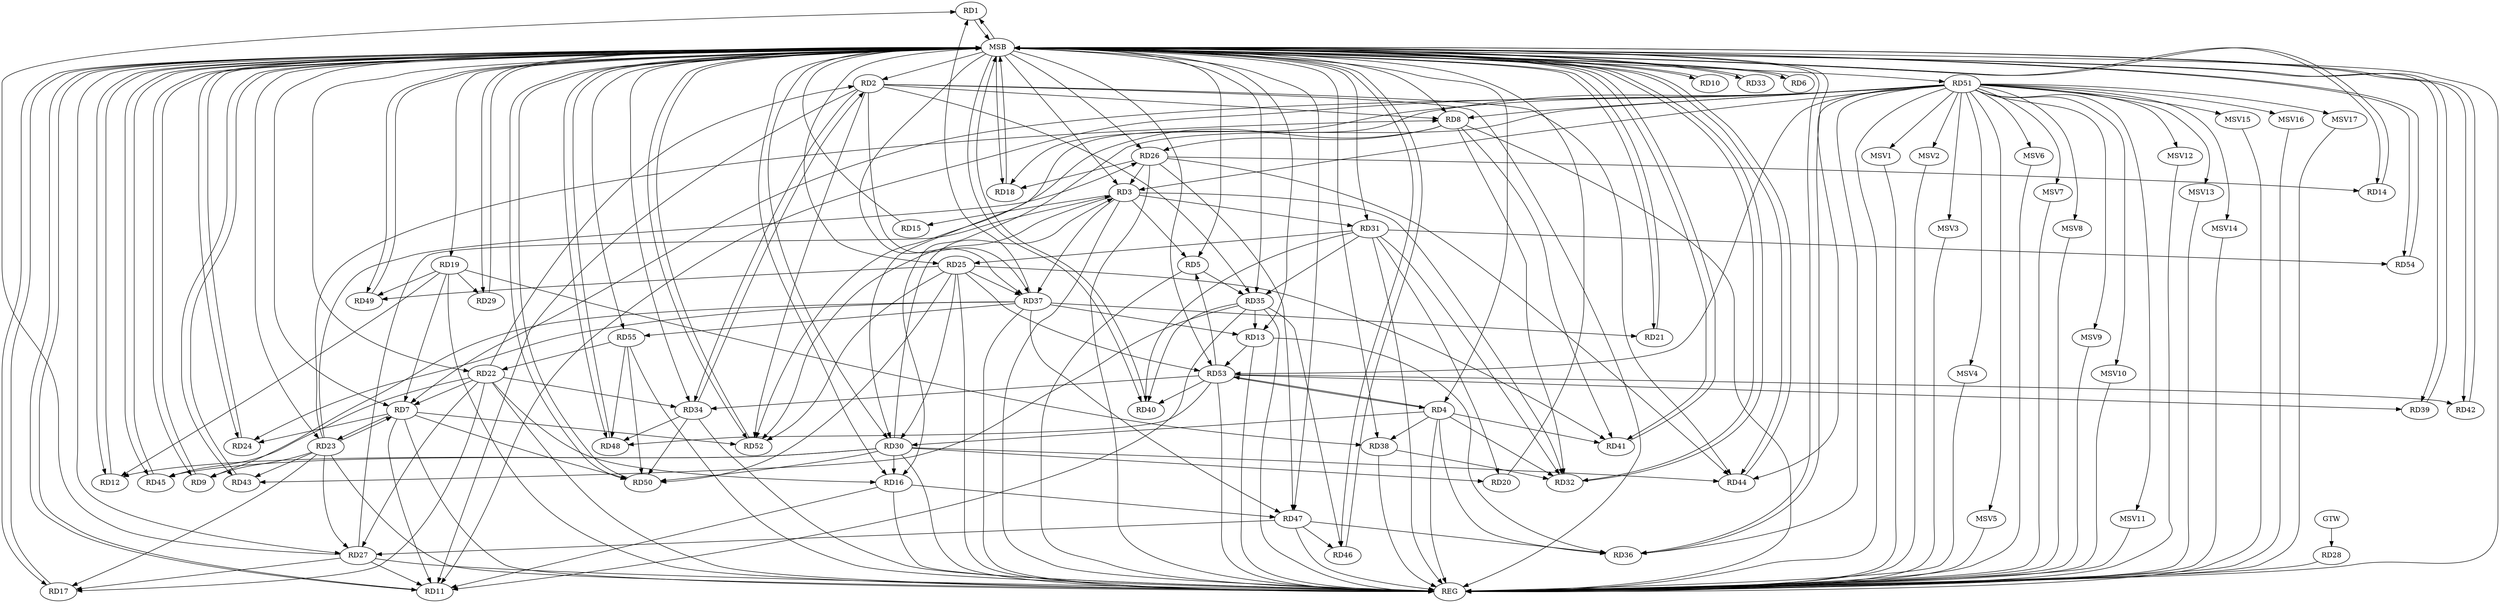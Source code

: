strict digraph G {
  RD1 [ label="RD1" ];
  RD2 [ label="RD2" ];
  RD3 [ label="RD3" ];
  RD4 [ label="RD4" ];
  RD5 [ label="RD5" ];
  RD6 [ label="RD6" ];
  RD7 [ label="RD7" ];
  RD8 [ label="RD8" ];
  RD9 [ label="RD9" ];
  RD10 [ label="RD10" ];
  RD11 [ label="RD11" ];
  RD12 [ label="RD12" ];
  RD13 [ label="RD13" ];
  RD14 [ label="RD14" ];
  RD15 [ label="RD15" ];
  RD16 [ label="RD16" ];
  RD17 [ label="RD17" ];
  RD18 [ label="RD18" ];
  RD19 [ label="RD19" ];
  RD20 [ label="RD20" ];
  RD21 [ label="RD21" ];
  RD22 [ label="RD22" ];
  RD23 [ label="RD23" ];
  RD24 [ label="RD24" ];
  RD25 [ label="RD25" ];
  RD26 [ label="RD26" ];
  RD27 [ label="RD27" ];
  RD28 [ label="RD28" ];
  RD29 [ label="RD29" ];
  RD30 [ label="RD30" ];
  RD31 [ label="RD31" ];
  RD32 [ label="RD32" ];
  RD33 [ label="RD33" ];
  RD34 [ label="RD34" ];
  RD35 [ label="RD35" ];
  RD36 [ label="RD36" ];
  RD37 [ label="RD37" ];
  RD38 [ label="RD38" ];
  RD39 [ label="RD39" ];
  RD40 [ label="RD40" ];
  RD41 [ label="RD41" ];
  RD42 [ label="RD42" ];
  RD43 [ label="RD43" ];
  RD44 [ label="RD44" ];
  RD45 [ label="RD45" ];
  RD46 [ label="RD46" ];
  RD47 [ label="RD47" ];
  RD48 [ label="RD48" ];
  RD49 [ label="RD49" ];
  RD50 [ label="RD50" ];
  RD51 [ label="RD51" ];
  RD52 [ label="RD52" ];
  RD53 [ label="RD53" ];
  RD54 [ label="RD54" ];
  RD55 [ label="RD55" ];
  GTW [ label="GTW" ];
  REG [ label="REG" ];
  MSB [ label="MSB" ];
  MSV1 [ label="MSV1" ];
  MSV2 [ label="MSV2" ];
  MSV3 [ label="MSV3" ];
  MSV4 [ label="MSV4" ];
  MSV5 [ label="MSV5" ];
  MSV6 [ label="MSV6" ];
  MSV7 [ label="MSV7" ];
  MSV8 [ label="MSV8" ];
  MSV9 [ label="MSV9" ];
  MSV10 [ label="MSV10" ];
  MSV11 [ label="MSV11" ];
  MSV12 [ label="MSV12" ];
  MSV13 [ label="MSV13" ];
  MSV14 [ label="MSV14" ];
  MSV15 [ label="MSV15" ];
  MSV16 [ label="MSV16" ];
  MSV17 [ label="MSV17" ];
  RD27 -> RD1;
  RD37 -> RD1;
  RD2 -> RD8;
  RD2 -> RD11;
  RD22 -> RD2;
  RD2 -> RD34;
  RD34 -> RD2;
  RD2 -> RD35;
  RD2 -> RD37;
  RD2 -> RD44;
  RD2 -> RD52;
  RD3 -> RD5;
  RD3 -> RD15;
  RD26 -> RD3;
  RD27 -> RD3;
  RD30 -> RD3;
  RD3 -> RD31;
  RD3 -> RD32;
  RD3 -> RD37;
  RD51 -> RD3;
  RD3 -> RD52;
  RD4 -> RD30;
  RD4 -> RD32;
  RD4 -> RD36;
  RD4 -> RD38;
  RD4 -> RD41;
  RD4 -> RD53;
  RD53 -> RD4;
  RD5 -> RD35;
  RD53 -> RD5;
  RD7 -> RD11;
  RD19 -> RD7;
  RD22 -> RD7;
  RD7 -> RD23;
  RD23 -> RD7;
  RD7 -> RD24;
  RD7 -> RD50;
  RD51 -> RD7;
  RD7 -> RD52;
  RD23 -> RD8;
  RD8 -> RD26;
  RD8 -> RD32;
  RD8 -> RD41;
  RD51 -> RD8;
  RD8 -> RD52;
  RD23 -> RD9;
  RD37 -> RD9;
  RD16 -> RD11;
  RD27 -> RD11;
  RD35 -> RD11;
  RD51 -> RD11;
  RD19 -> RD12;
  RD30 -> RD12;
  RD35 -> RD13;
  RD13 -> RD36;
  RD37 -> RD13;
  RD13 -> RD53;
  RD26 -> RD14;
  RD22 -> RD16;
  RD30 -> RD16;
  RD16 -> RD47;
  RD51 -> RD16;
  RD22 -> RD17;
  RD23 -> RD17;
  RD27 -> RD17;
  RD26 -> RD18;
  RD51 -> RD18;
  RD19 -> RD29;
  RD19 -> RD38;
  RD19 -> RD49;
  RD30 -> RD20;
  RD31 -> RD20;
  RD37 -> RD21;
  RD22 -> RD27;
  RD22 -> RD34;
  RD22 -> RD45;
  RD55 -> RD22;
  RD23 -> RD26;
  RD23 -> RD27;
  RD23 -> RD43;
  RD37 -> RD24;
  RD25 -> RD30;
  RD31 -> RD25;
  RD25 -> RD37;
  RD25 -> RD41;
  RD25 -> RD49;
  RD25 -> RD50;
  RD25 -> RD52;
  RD25 -> RD53;
  RD26 -> RD44;
  RD26 -> RD47;
  RD47 -> RD27;
  RD30 -> RD44;
  RD30 -> RD45;
  RD30 -> RD50;
  RD51 -> RD30;
  RD31 -> RD32;
  RD31 -> RD35;
  RD31 -> RD40;
  RD31 -> RD54;
  RD38 -> RD32;
  RD34 -> RD48;
  RD34 -> RD50;
  RD53 -> RD34;
  RD35 -> RD40;
  RD35 -> RD43;
  RD35 -> RD46;
  RD47 -> RD36;
  RD51 -> RD36;
  RD37 -> RD47;
  RD37 -> RD55;
  RD53 -> RD39;
  RD53 -> RD40;
  RD53 -> RD42;
  RD51 -> RD44;
  RD47 -> RD46;
  RD53 -> RD48;
  RD55 -> RD48;
  RD55 -> RD50;
  RD51 -> RD53;
  GTW -> RD28;
  RD2 -> REG;
  RD3 -> REG;
  RD4 -> REG;
  RD5 -> REG;
  RD7 -> REG;
  RD8 -> REG;
  RD13 -> REG;
  RD16 -> REG;
  RD19 -> REG;
  RD22 -> REG;
  RD23 -> REG;
  RD25 -> REG;
  RD26 -> REG;
  RD27 -> REG;
  RD28 -> REG;
  RD30 -> REG;
  RD31 -> REG;
  RD34 -> REG;
  RD35 -> REG;
  RD37 -> REG;
  RD38 -> REG;
  RD47 -> REG;
  RD51 -> REG;
  RD53 -> REG;
  RD55 -> REG;
  RD1 -> MSB;
  MSB -> RD9;
  MSB -> RD19;
  MSB -> RD46;
  MSB -> RD53;
  MSB -> REG;
  RD6 -> MSB;
  MSB -> RD3;
  MSB -> RD16;
  MSB -> RD40;
  MSB -> RD50;
  RD9 -> MSB;
  MSB -> RD1;
  MSB -> RD23;
  MSB -> RD27;
  MSB -> RD29;
  MSB -> RD37;
  MSB -> RD41;
  MSB -> RD43;
  MSB -> RD44;
  MSB -> RD54;
  RD10 -> MSB;
  MSB -> RD18;
  MSB -> RD33;
  MSB -> RD42;
  MSB -> RD51;
  RD11 -> MSB;
  MSB -> RD10;
  MSB -> RD22;
  MSB -> RD49;
  RD12 -> MSB;
  MSB -> RD26;
  MSB -> RD55;
  RD14 -> MSB;
  MSB -> RD5;
  MSB -> RD12;
  MSB -> RD17;
  MSB -> RD31;
  MSB -> RD48;
  RD15 -> MSB;
  MSB -> RD35;
  RD17 -> MSB;
  MSB -> RD25;
  RD18 -> MSB;
  MSB -> RD34;
  RD20 -> MSB;
  RD21 -> MSB;
  MSB -> RD8;
  RD24 -> MSB;
  MSB -> RD14;
  MSB -> RD38;
  MSB -> RD45;
  RD29 -> MSB;
  MSB -> RD13;
  MSB -> RD36;
  RD32 -> MSB;
  RD33 -> MSB;
  MSB -> RD21;
  MSB -> RD32;
  MSB -> RD39;
  RD36 -> MSB;
  MSB -> RD6;
  MSB -> RD24;
  RD39 -> MSB;
  RD40 -> MSB;
  RD41 -> MSB;
  MSB -> RD2;
  RD42 -> MSB;
  RD43 -> MSB;
  MSB -> RD4;
  MSB -> RD11;
  RD44 -> MSB;
  RD45 -> MSB;
  MSB -> RD7;
  MSB -> RD52;
  RD46 -> MSB;
  RD48 -> MSB;
  RD49 -> MSB;
  MSB -> RD47;
  RD50 -> MSB;
  RD52 -> MSB;
  RD54 -> MSB;
  MSB -> RD30;
  RD51 -> MSV1;
  RD51 -> MSV2;
  MSV1 -> REG;
  MSV2 -> REG;
  RD51 -> MSV3;
  RD51 -> MSV4;
  RD51 -> MSV5;
  RD51 -> MSV6;
  RD51 -> MSV7;
  MSV3 -> REG;
  MSV4 -> REG;
  MSV5 -> REG;
  MSV6 -> REG;
  MSV7 -> REG;
  RD51 -> MSV8;
  RD51 -> MSV9;
  RD51 -> MSV10;
  MSV8 -> REG;
  MSV9 -> REG;
  MSV10 -> REG;
  RD51 -> MSV11;
  RD51 -> MSV12;
  MSV11 -> REG;
  MSV12 -> REG;
  RD51 -> MSV13;
  RD51 -> MSV14;
  RD51 -> MSV15;
  MSV13 -> REG;
  MSV14 -> REG;
  MSV15 -> REG;
  RD51 -> MSV16;
  RD51 -> MSV17;
  MSV16 -> REG;
  MSV17 -> REG;
}
